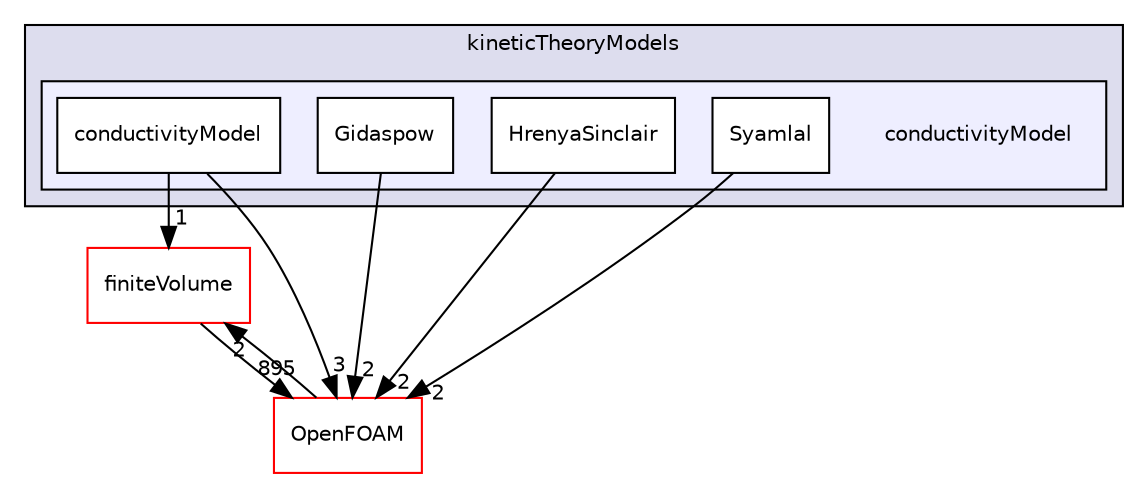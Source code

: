 digraph "src/phaseSystemModels/reactingEulerFoam/reactingTwoPhaseEulerFoam/twoPhaseCompressibleTurbulenceModels/kineticTheoryModels/conductivityModel" {
  bgcolor=transparent;
  compound=true
  node [ fontsize="10", fontname="Helvetica"];
  edge [ labelfontsize="10", labelfontname="Helvetica"];
  subgraph clusterdir_b59ca26c062c0c174b35a1414a45772a {
    graph [ bgcolor="#ddddee", pencolor="black", label="kineticTheoryModels" fontname="Helvetica", fontsize="10", URL="dir_b59ca26c062c0c174b35a1414a45772a.html"]
  subgraph clusterdir_22b9e84eaca5ecad457ec842b9bd0523 {
    graph [ bgcolor="#eeeeff", pencolor="black", label="" URL="dir_22b9e84eaca5ecad457ec842b9bd0523.html"];
    dir_22b9e84eaca5ecad457ec842b9bd0523 [shape=plaintext label="conductivityModel"];
    dir_a5e69ba2a71ed8201b4ab20ae9766a3b [shape=box label="conductivityModel" color="black" fillcolor="white" style="filled" URL="dir_a5e69ba2a71ed8201b4ab20ae9766a3b.html"];
    dir_7da742e379fadfd524f31595a1d6c75d [shape=box label="Gidaspow" color="black" fillcolor="white" style="filled" URL="dir_7da742e379fadfd524f31595a1d6c75d.html"];
    dir_cc0b62eaced94e484b951cbdc90ab362 [shape=box label="HrenyaSinclair" color="black" fillcolor="white" style="filled" URL="dir_cc0b62eaced94e484b951cbdc90ab362.html"];
    dir_0734352f72906d4304bd0edc45da84b6 [shape=box label="Syamlal" color="black" fillcolor="white" style="filled" URL="dir_0734352f72906d4304bd0edc45da84b6.html"];
  }
  }
  dir_9bd15774b555cf7259a6fa18f99fe99b [shape=box label="finiteVolume" color="red" URL="dir_9bd15774b555cf7259a6fa18f99fe99b.html"];
  dir_c5473ff19b20e6ec4dfe5c310b3778a8 [shape=box label="OpenFOAM" color="red" URL="dir_c5473ff19b20e6ec4dfe5c310b3778a8.html"];
  dir_9bd15774b555cf7259a6fa18f99fe99b->dir_c5473ff19b20e6ec4dfe5c310b3778a8 [headlabel="895", labeldistance=1.5 headhref="dir_000814_002151.html"];
  dir_0734352f72906d4304bd0edc45da84b6->dir_c5473ff19b20e6ec4dfe5c310b3778a8 [headlabel="2", labeldistance=1.5 headhref="dir_003315_002151.html"];
  dir_c5473ff19b20e6ec4dfe5c310b3778a8->dir_9bd15774b555cf7259a6fa18f99fe99b [headlabel="2", labeldistance=1.5 headhref="dir_002151_000814.html"];
  dir_cc0b62eaced94e484b951cbdc90ab362->dir_c5473ff19b20e6ec4dfe5c310b3778a8 [headlabel="2", labeldistance=1.5 headhref="dir_003313_002151.html"];
  dir_a5e69ba2a71ed8201b4ab20ae9766a3b->dir_9bd15774b555cf7259a6fa18f99fe99b [headlabel="1", labeldistance=1.5 headhref="dir_003307_000814.html"];
  dir_a5e69ba2a71ed8201b4ab20ae9766a3b->dir_c5473ff19b20e6ec4dfe5c310b3778a8 [headlabel="3", labeldistance=1.5 headhref="dir_003307_002151.html"];
  dir_7da742e379fadfd524f31595a1d6c75d->dir_c5473ff19b20e6ec4dfe5c310b3778a8 [headlabel="2", labeldistance=1.5 headhref="dir_003311_002151.html"];
}
